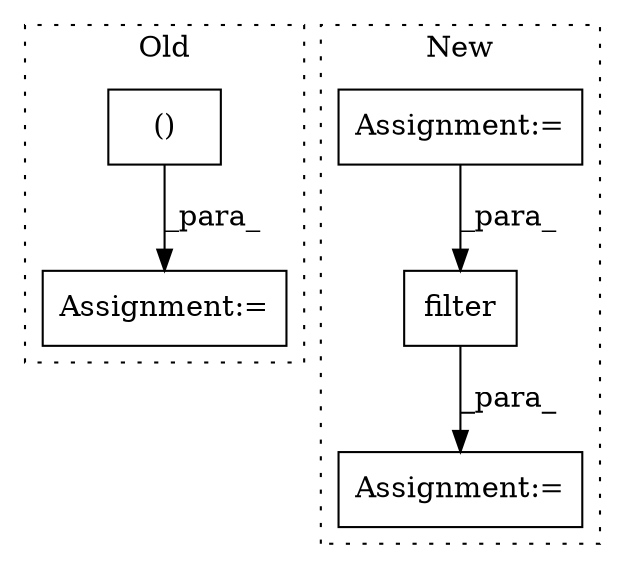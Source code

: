 digraph G {
subgraph cluster0 {
1 [label="()" a="106" s="379" l="42" shape="box"];
4 [label="Assignment:=" a="7" s="306" l="1" shape="box"];
label = "Old";
style="dotted";
}
subgraph cluster1 {
2 [label="filter" a="32" s="575,620" l="7,1" shape="box"];
3 [label="Assignment:=" a="7" s="569" l="1" shape="box"];
5 [label="Assignment:=" a="7" s="368" l="12" shape="box"];
label = "New";
style="dotted";
}
1 -> 4 [label="_para_"];
2 -> 3 [label="_para_"];
5 -> 2 [label="_para_"];
}